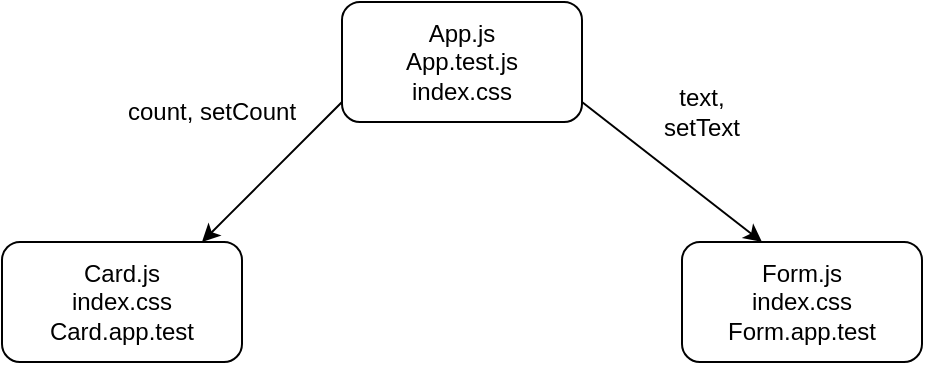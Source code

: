 <mxfile>
    <diagram id="RHTDpmTN4QdGOPyxBB4j" name="Page-1">
        <mxGraphModel dx="824" dy="1782" grid="1" gridSize="10" guides="1" tooltips="1" connect="1" arrows="1" fold="1" page="1" pageScale="1" pageWidth="827" pageHeight="1169" math="0" shadow="0">
            <root>
                <mxCell id="0"/>
                <mxCell id="1" parent="0"/>
                <mxCell id="2" value="App.js&lt;br&gt;App.test.js&lt;br&gt;index.css" style="rounded=1;whiteSpace=wrap;html=1;" vertex="1" parent="1">
                    <mxGeometry x="310" y="-490" width="120" height="60" as="geometry"/>
                </mxCell>
                <mxCell id="3" value="Card.js&lt;br&gt;index.css&lt;br&gt;Card.app.test&lt;br&gt;" style="rounded=1;whiteSpace=wrap;html=1;" vertex="1" parent="1">
                    <mxGeometry x="140" y="-370" width="120" height="60" as="geometry"/>
                </mxCell>
                <mxCell id="4" value="" style="endArrow=classic;html=1;" edge="1" parent="1">
                    <mxGeometry width="50" height="50" relative="1" as="geometry">
                        <mxPoint x="310" y="-440" as="sourcePoint"/>
                        <mxPoint x="240" y="-370" as="targetPoint"/>
                        <Array as="points">
                            <mxPoint x="260" y="-390"/>
                        </Array>
                    </mxGeometry>
                </mxCell>
                <mxCell id="6" value="" style="endArrow=classic;html=1;" edge="1" parent="1">
                    <mxGeometry width="50" height="50" relative="1" as="geometry">
                        <mxPoint x="430" y="-440" as="sourcePoint"/>
                        <mxPoint x="520" y="-370" as="targetPoint"/>
                    </mxGeometry>
                </mxCell>
                <mxCell id="7" value="Form.js&lt;br&gt;index.css&lt;br&gt;Form.app.test" style="rounded=1;whiteSpace=wrap;html=1;" vertex="1" parent="1">
                    <mxGeometry x="480" y="-370" width="120" height="60" as="geometry"/>
                </mxCell>
                <mxCell id="10" value="text, setText" style="text;html=1;strokeColor=none;fillColor=none;align=center;verticalAlign=middle;whiteSpace=wrap;rounded=0;" vertex="1" parent="1">
                    <mxGeometry x="460" y="-450" width="60" height="30" as="geometry"/>
                </mxCell>
                <mxCell id="12" value="count, setCount" style="text;html=1;strokeColor=none;fillColor=none;align=center;verticalAlign=middle;whiteSpace=wrap;rounded=0;" vertex="1" parent="1">
                    <mxGeometry x="170" y="-450" width="150" height="30" as="geometry"/>
                </mxCell>
            </root>
        </mxGraphModel>
    </diagram>
</mxfile>